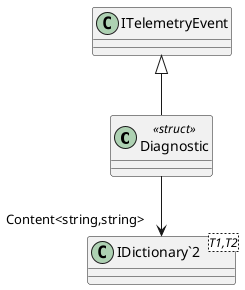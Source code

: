 @startuml
class Diagnostic <<struct>> {
}
class "IDictionary`2"<T1,T2> {
}
ITelemetryEvent <|-- Diagnostic
Diagnostic --> "Content<string,string>" "IDictionary`2"
@enduml
